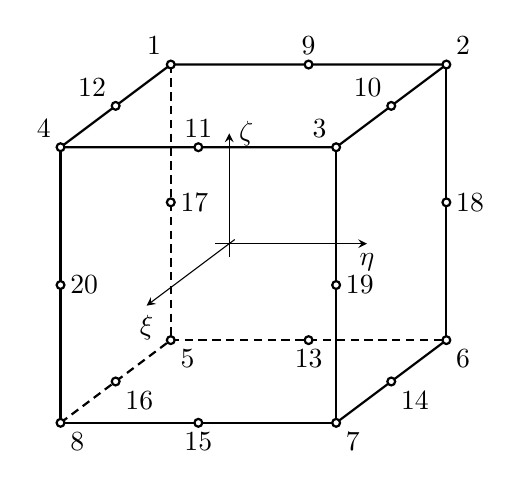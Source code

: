 \begin{tikzpicture}[scale=1.75,>=stealth,
  x={(-0.4cm,-0.3cm)}, y={ (1cm,0cm) }, z={(0cm,1cm)}]
 \tikzstyle{elemnode} = [draw=black,thick,fill=white,circle,inner sep=1]
 \tikzstyle{background} = [densely dashed]
 
% Coord.sys. (shifted for readability)
 \draw[->,xshift=-5] (-0.1,0,0) -- (1.5,0,0) node[at end,below] {$\xi$};
 \draw[->,xshift=-5] (0,-0.1,0) -- (0,1,0) node[at end,below] {$\eta$};
 \draw[->,xshift=-5] (0,0,-0.1) -- (0,0,0.8) node[at end,right] {$\zeta$};

% Can't use rectangle in 3d
 \draw[thick] (-1,-1,1) -- (-1,1,1) -- (1,1,1) -- (1,-1,1) -- cycle;
 \draw[thick,background] (-1,-1,-1) -- (-1,1,-1);
 \draw[thick] (-1,1,-1)-- (1,1,-1);
 \draw[thick] (1,1,-1) -- (1,-1,-1);
 \draw[thick,background] (1,-1,-1) -- (-1,-1,-1);
 \draw[thick,background] (-1,-1,1) -- (-1,-1,-1);
 \draw[thick] (-1,1,1) -- (-1,1,-1);
 \draw[thick] (1,-1,1) -- (1,-1,-1);
 \draw[thick] (1,1,1) -- (1,1,-1);

% Nodes
 \node[elemnode] (n1) at (-1,-1, 1) {}; \node[above left] at (n1) {1};
 \node[elemnode] (n2) at (-1, 1, 1) {}; \node[above right] at (n2) {2};
 \node[elemnode] (n3) at ( 1, 1, 1) {}; \node[above left] at (n3) {3};
 \node[elemnode] (n4) at ( 1,-1, 1) {}; \node[above left] at (n4) {4};
 \node[elemnode] (n5) at (-1,-1,-1) {}; \node[below right] at (n5) {5};
 \node[elemnode] (n6) at (-1, 1,-1) {}; \node[below right] at (n6) {6};
 \node[elemnode] (n7) at ( 1, 1,-1) {}; \node[below right] at (n7) {7};
 \node[elemnode] (n8) at ( 1,-1,-1) {}; \node[below right] at (n8) {8};

 \node[elemnode] (n9)  at (-1, 0, 1) {}; \node[above] at (n9) {9};
 \node[elemnode] (n10) at ( 0, 1, 1) {}; \node[above left] at (n10) {10};
 \node[elemnode] (n11) at ( 1, 0, 1) {}; \node[above] at (n11) {11};
 \node[elemnode] (n12) at ( 0,-1, 1) {}; \node[above left] at (n12) {12};

 \node[elemnode] (n13) at (-1, 0,-1) {}; \node[below] at (n13) {13};
 \node[elemnode] (n14) at ( 0, 1,-1) {}; \node[below right] at (n14) {14};
 \node[elemnode] (n15) at ( 1, 0,-1) {}; \node[below] at (n15) {15};
 \node[elemnode] (n16) at ( 0,-1,-1) {}; \node[below right] at (n16) {16};

 \node[elemnode] (n17) at (-1,-1, 0) {}; \node[right] at (n17) {17};
 \node[elemnode] (n18) at (-1, 1, 0) {}; \node[right] at (n18) {18};
 \node[elemnode] (n19) at ( 1, 1, 0) {}; \node[right] at (n19) {19};
 \node[elemnode] (n20) at ( 1,-1, 0) {}; \node[right] at (n20) {20};

\end{tikzpicture}
